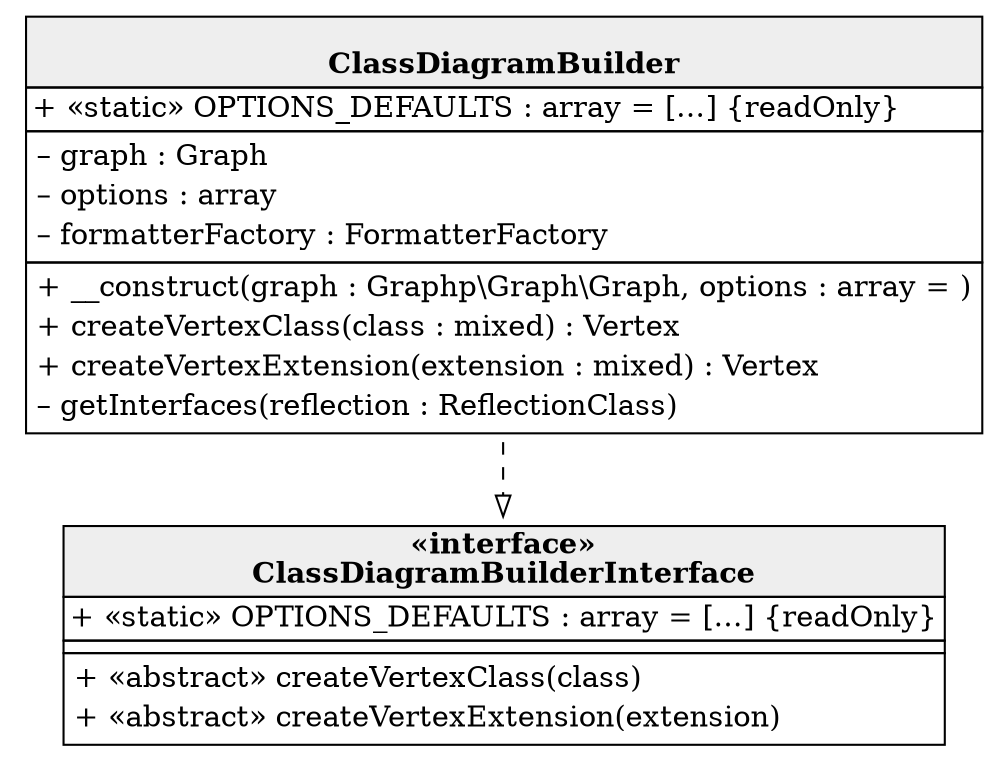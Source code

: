 digraph {
  "Bartlett\\GraphUml\\ClassDiagramBuilder" [shape="none" label=<
<table cellspacing="0" border="0" cellborder="1">
    <tr><td bgcolor="#eeeeee"><b><br/>ClassDiagramBuilder</b></td></tr>
    <tr><td align="left">+ «static» OPTIONS_DEFAULTS : array = […] {readOnly}</td></tr>

    <tr><td><table border="0" cellspacing="0" cellpadding="2">
<tr><td align="left">– graph : Graph</td></tr>
<tr><td align="left">– options : array</td></tr>
<tr><td align="left">– formatterFactory : FormatterFactory</td></tr>
</table></td></tr>
    <tr><td><table border="0" cellspacing="0" cellpadding="2">
<tr><td align="left">+ __construct(graph : Graphp\\Graph\\Graph, options : array = )</td></tr>
<tr><td align="left">+ createVertexClass(class : mixed) : Vertex</td></tr>
<tr><td align="left">+ createVertexExtension(extension : mixed) : Vertex</td></tr>
<tr><td align="left">– getInterfaces(reflection : ReflectionClass)</td></tr>
</table></td></tr>
</table>>]
  "Bartlett\\GraphUml\\ClassDiagramBuilderInterface" [shape="none" label=<
<table cellspacing="0" border="0" cellborder="1">
    <tr><td bgcolor="#eeeeee"><b>«interface»<br/>ClassDiagramBuilderInterface</b></td></tr>
    <tr><td align="left">+ «static» OPTIONS_DEFAULTS : array = […] {readOnly}</td></tr>

    <tr><td></td></tr>
    <tr><td><table border="0" cellspacing="0" cellpadding="2">
<tr><td align="left">+ «abstract» createVertexClass(class)</td></tr>
<tr><td align="left">+ «abstract» createVertexExtension(extension)</td></tr>
</table></td></tr>
</table>>]
  "Bartlett\\GraphUml\\ClassDiagramBuilder" -> "Bartlett\\GraphUml\\ClassDiagramBuilderInterface" [arrowhead="empty" style="dashed"]
}
